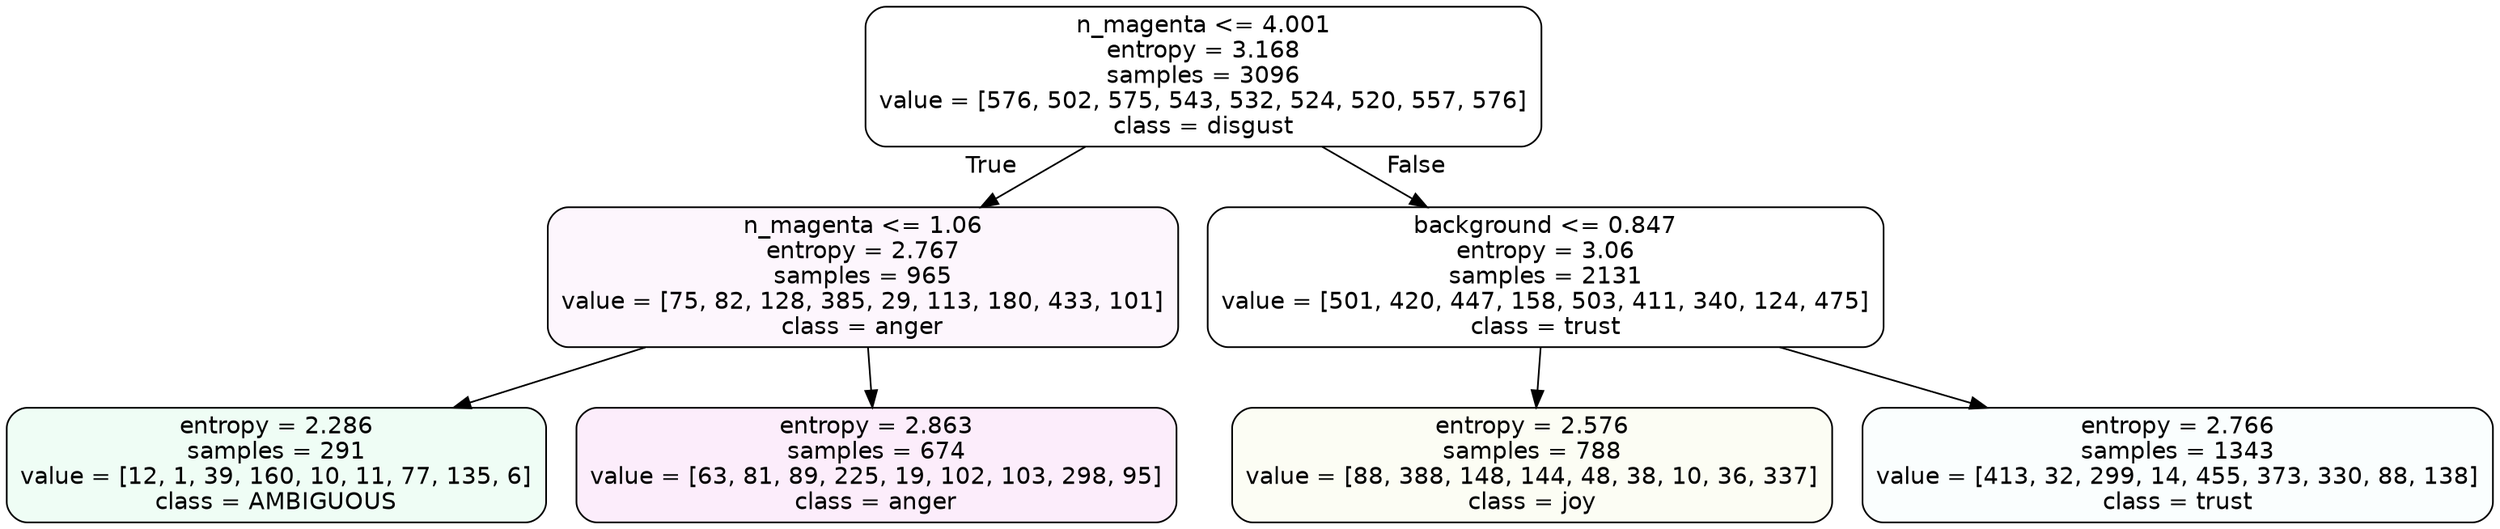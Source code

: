 digraph Tree {
node [shape=box, style="filled, rounded", color="black", fontname=helvetica] ;
edge [fontname=helvetica] ;
0 [label="n_magenta <= 4.001\nentropy = 3.168\nsamples = 3096\nvalue = [576, 502, 575, 543, 532, 524, 520, 557, 576]\nclass = disgust", fillcolor="#e5813900"] ;
1 [label="n_magenta <= 1.06\nentropy = 2.767\nsamples = 965\nvalue = [75, 82, 128, 385, 29, 113, 180, 433, 101]\nclass = anger", fillcolor="#e539d70b"] ;
0 -> 1 [labeldistance=2.5, labelangle=45, headlabel="True"] ;
2 [label="entropy = 2.286\nsamples = 291\nvalue = [12, 1, 39, 160, 10, 11, 77, 135, 6]\nclass = AMBIGUOUS", fillcolor="#39e58114"] ;
1 -> 2 ;
3 [label="entropy = 2.863\nsamples = 674\nvalue = [63, 81, 89, 225, 19, 102, 103, 298, 95]\nclass = anger", fillcolor="#e539d716"] ;
1 -> 3 ;
4 [label="background <= 0.847\nentropy = 3.06\nsamples = 2131\nvalue = [501, 420, 447, 158, 503, 411, 340, 124, 475]\nclass = trust", fillcolor="#39d7e500"] ;
0 -> 4 [labeldistance=2.5, labelangle=-45, headlabel="False"] ;
5 [label="entropy = 2.576\nsamples = 788\nvalue = [88, 388, 148, 144, 48, 38, 10, 36, 337]\nclass = joy", fillcolor="#d7e5390e"] ;
4 -> 5 ;
6 [label="entropy = 2.766\nsamples = 1343\nvalue = [413, 32, 299, 14, 455, 373, 330, 88, 138]\nclass = trust", fillcolor="#39d7e506"] ;
4 -> 6 ;
}